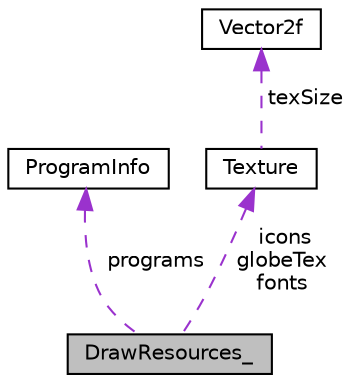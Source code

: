 digraph "DrawResources_"
{
  edge [fontname="Helvetica",fontsize="10",labelfontname="Helvetica",labelfontsize="10"];
  node [fontname="Helvetica",fontsize="10",shape=record];
  Node1 [label="DrawResources_",height=0.2,width=0.4,color="black", fillcolor="grey75", style="filled", fontcolor="black"];
  Node2 -> Node1 [dir="back",color="darkorchid3",fontsize="10",style="dashed",label=" programs" ,fontname="Helvetica"];
  Node2 [label="ProgramInfo",height=0.2,width=0.4,color="black", fillcolor="white", style="filled",URL="$structProgramInfo.html",tooltip="Shader program information. "];
  Node3 -> Node1 [dir="back",color="darkorchid3",fontsize="10",style="dashed",label=" icons\nglobeTex\nfonts" ,fontname="Helvetica"];
  Node3 [label="Texture",height=0.2,width=0.4,color="black", fillcolor="white", style="filled",URL="$structTexture.html",tooltip="Wrapper for a GL texture. "];
  Node4 -> Node3 [dir="back",color="darkorchid3",fontsize="10",style="dashed",label=" texSize" ,fontname="Helvetica"];
  Node4 [label="Vector2f",height=0.2,width=0.4,color="black", fillcolor="white", style="filled",URL="$unionVector2f.html",tooltip="2D floating-point vector with convenience accessors. "];
}
